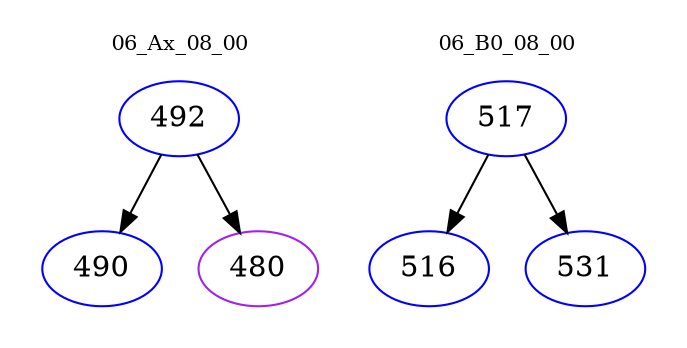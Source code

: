 digraph{
subgraph cluster_0 {
color = white
label = "06_Ax_08_00";
fontsize=10;
T0_492 [label="492", color="blue"]
T0_492 -> T0_490 [color="black"]
T0_490 [label="490", color="blue"]
T0_492 -> T0_480 [color="black"]
T0_480 [label="480", color="purple"]
}
subgraph cluster_1 {
color = white
label = "06_B0_08_00";
fontsize=10;
T1_517 [label="517", color="blue"]
T1_517 -> T1_516 [color="black"]
T1_516 [label="516", color="blue"]
T1_517 -> T1_531 [color="black"]
T1_531 [label="531", color="blue"]
}
}
